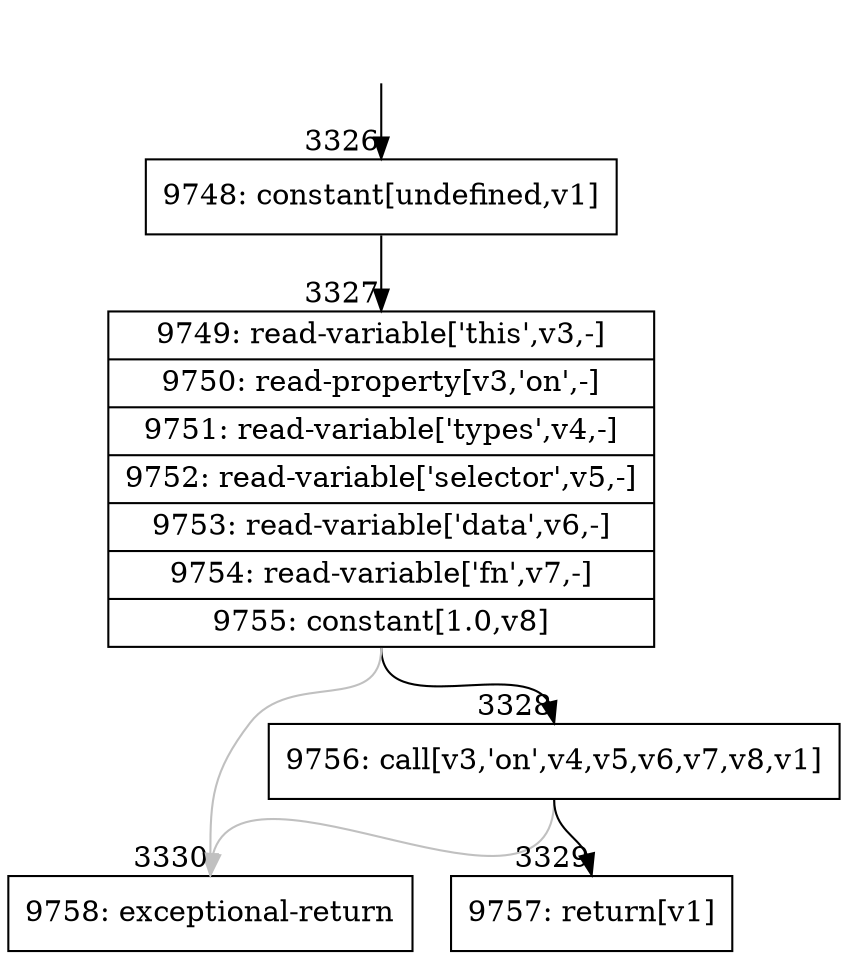 digraph {
rankdir="TD"
BB_entry212[shape=none,label=""];
BB_entry212 -> BB3326 [tailport=s, headport=n, headlabel="    3326"]
BB3326 [shape=record label="{9748: constant[undefined,v1]}" ] 
BB3326 -> BB3327 [tailport=s, headport=n, headlabel="      3327"]
BB3327 [shape=record label="{9749: read-variable['this',v3,-]|9750: read-property[v3,'on',-]|9751: read-variable['types',v4,-]|9752: read-variable['selector',v5,-]|9753: read-variable['data',v6,-]|9754: read-variable['fn',v7,-]|9755: constant[1.0,v8]}" ] 
BB3327 -> BB3328 [tailport=s, headport=n, headlabel="      3328"]
BB3327 -> BB3330 [tailport=s, headport=n, color=gray, headlabel="      3330"]
BB3328 [shape=record label="{9756: call[v3,'on',v4,v5,v6,v7,v8,v1]}" ] 
BB3328 -> BB3329 [tailport=s, headport=n, headlabel="      3329"]
BB3328 -> BB3330 [tailport=s, headport=n, color=gray]
BB3329 [shape=record label="{9757: return[v1]}" ] 
BB3330 [shape=record label="{9758: exceptional-return}" ] 
}
